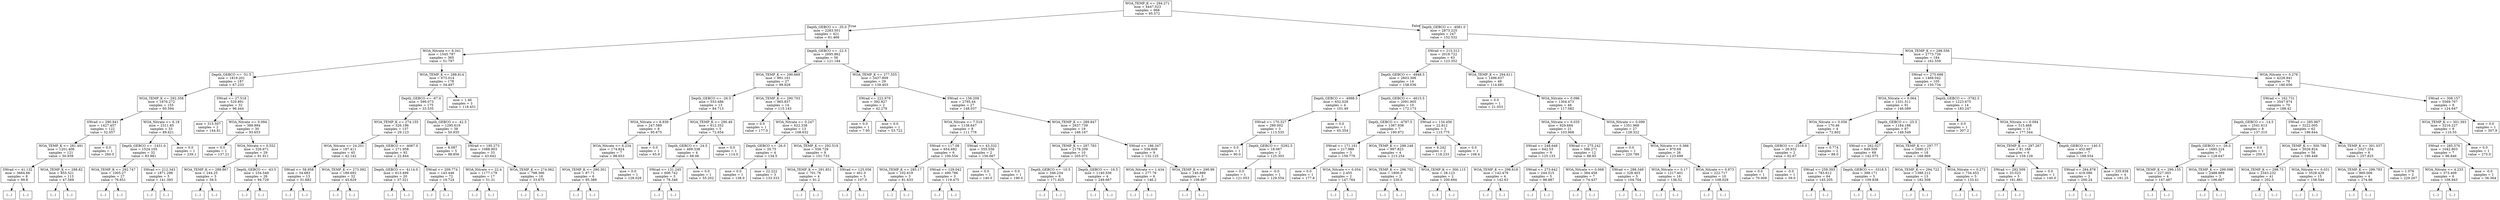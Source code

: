digraph Tree {
node [shape=box] ;
0 [label="WOA_TEMP_K <= 294.271\nmse = 4447.023\nsamples = 668\nvalue = 95.572"] ;
1 [label="Depth_GEBCO <= -35.0\nmse = 2283.501\nsamples = 421\nvalue = 61.466"] ;
0 -> 1 [labeldistance=2.5, labelangle=45, headlabel="True"] ;
2 [label="WOA_Nitrate <= 8.341\nmse = 1545.787\nsamples = 365\nvalue = 51.797"] ;
1 -> 2 ;
3 [label="Depth_GEBCO <= -51.5\nmse = 1819.201\nsamples = 187\nvalue = 67.233"] ;
2 -> 3 ;
4 [label="WOA_TEMP_K <= 292.358\nmse = 1876.272\nsamples = 155\nvalue = 60.594"] ;
3 -> 4 ;
5 [label="SWrad <= 290.941\nmse = 1427.457\nsamples = 122\nvalue = 52.057"] ;
4 -> 5 ;
6 [label="WOA_TEMP_K <= 281.491\nmse = 1201.406\nsamples = 121\nvalue = 50.939"] ;
5 -> 6 ;
7 [label="SWrad <= 41.132\nmse = 3664.66\nsamples = 8\nvalue = 99.8"] ;
6 -> 7 ;
8 [label="(...)"] ;
7 -> 8 ;
19 [label="(...)"] ;
7 -> 19 ;
22 [label="WOA_TEMP_K <= 288.82\nmse = 855.521\nsamples = 113\nvalue = 47.569"] ;
6 -> 22 ;
23 [label="(...)"] ;
22 -> 23 ;
126 [label="(...)"] ;
22 -> 126 ;
211 [label="mse = 0.0\nsamples = 1\nvalue = 260.0"] ;
5 -> 211 ;
212 [label="WOA_Nitrate <= 6.18\nmse = 2311.85\nsamples = 33\nvalue = 89.621"] ;
4 -> 212 ;
213 [label="Depth_GEBCO <= -1431.0\nmse = 1524.105\nsamples = 32\nvalue = 83.981"] ;
212 -> 213 ;
214 [label="WOA_TEMP_K <= 292.747\nmse = 1005.27\nsamples = 27\nvalue = 76.651"] ;
213 -> 214 ;
215 [label="(...)"] ;
214 -> 215 ;
222 [label="(...)"] ;
214 -> 222 ;
259 [label="SWrad <= 212.343\nmse = 1871.298\nsamples = 5\nvalue = 141.393"] ;
213 -> 259 ;
260 [label="(...)"] ;
259 -> 260 ;
265 [label="(...)"] ;
259 -> 265 ;
268 [label="mse = 0.0\nsamples = 1\nvalue = 239.1"] ;
212 -> 268 ;
269 [label="SWrad <= 27.518\nmse = 520.891\nsamples = 32\nvalue = 96.444"] ;
3 -> 269 ;
270 [label="mse = 315.507\nsamples = 2\nvalue = 144.81"] ;
269 -> 270 ;
271 [label="WOA_Nitrate <= 0.094\nmse = 389.994\nsamples = 30\nvalue = 93.653"] ;
269 -> 271 ;
272 [label="mse = 0.0\nsamples = 1\nvalue = 137.21"] ;
271 -> 272 ;
273 [label="WOA_Nitrate <= 0.552\nmse = 326.671\nsamples = 29\nvalue = 91.911"] ;
271 -> 273 ;
274 [label="WOA_TEMP_K <= 289.867\nmse = 244.25\nsamples = 3\nvalue = 59.5"] ;
273 -> 274 ;
275 [label="(...)"] ;
274 -> 275 ;
276 [label="(...)"] ;
274 -> 276 ;
279 [label="Depth_GEBCO <= -43.5\nmse = 234.549\nsamples = 26\nvalue = 94.729"] ;
273 -> 279 ;
280 [label="(...)"] ;
279 -> 280 ;
305 [label="(...)"] ;
279 -> 305 ;
318 [label="WOA_TEMP_K <= 288.814\nmse = 673.014\nsamples = 178\nvalue = 34.497"] ;
2 -> 318 ;
319 [label="Depth_GEBCO <= -67.0\nmse = 599.073\nsamples = 175\nvalue = 33.535"] ;
318 -> 319 ;
320 [label="WOA_TEMP_K <= 274.155\nmse = 326.196\nsamples = 137\nvalue = 29.123"] ;
319 -> 320 ;
321 [label="WOA_Nitrate <= 24.201\nmse = 187.411\nsamples = 45\nvalue = 42.142"] ;
320 -> 321 ;
322 [label="SWrad <= 58.958\nmse = 34.683\nsamples = 13\nvalue = 31.682"] ;
321 -> 322 ;
323 [label="(...)"] ;
322 -> 323 ;
330 [label="(...)"] ;
322 -> 330 ;
347 [label="WOA_TEMP_K <= 273.092\nmse = 189.692\nsamples = 32\nvalue = 45.629"] ;
321 -> 347 ;
348 [label="(...)"] ;
347 -> 348 ;
371 [label="(...)"] ;
347 -> 371 ;
400 [label="Depth_GEBCO <= -4067.0\nmse = 271.958\nsamples = 92\nvalue = 22.844"] ;
320 -> 400 ;
401 [label="Depth_GEBCO <= -4114.0\nmse = 613.499\nsamples = 20\nvalue = 37.321"] ;
400 -> 401 ;
402 [label="(...)"] ;
401 -> 402 ;
437 [label="(...)"] ;
401 -> 437 ;
440 [label="SWrad <= 209.774\nmse = 143.446\nsamples = 72\nvalue = 19.724"] ;
400 -> 440 ;
441 [label="(...)"] ;
440 -> 441 ;
518 [label="(...)"] ;
440 -> 518 ;
541 [label="Depth_GEBCO <= -42.5\nmse = 1295.619\nsamples = 38\nvalue = 50.935"] ;
319 -> 541 ;
542 [label="mse = 8.087\nsamples = 5\nvalue = 98.856"] ;
541 -> 542 ;
543 [label="SWrad <= 195.273\nmse = 1088.903\nsamples = 33\nvalue = 43.642"] ;
541 -> 543 ;
544 [label="WOA_Nitrate <= 22.4\nmse = 1177.179\nsamples = 17\nvalue = 51.31"] ;
543 -> 544 ;
545 [label="(...)"] ;
544 -> 545 ;
554 [label="(...)"] ;
544 -> 554 ;
555 [label="WOA_TEMP_K <= 274.062\nmse = 798.366\nsamples = 16\nvalue = 33.675"] ;
543 -> 555 ;
556 [label="(...)"] ;
555 -> 556 ;
559 [label="(...)"] ;
555 -> 559 ;
560 [label="mse = 1.46\nsamples = 3\nvalue = 118.451"] ;
318 -> 560 ;
561 [label="Depth_GEBCO <= -22.5\nmse = 2695.862\nsamples = 56\nvalue = 121.184"] ;
1 -> 561 ;
562 [label="WOA_TEMP_K <= 290.669\nmse = 991.161\nsamples = 27\nvalue = 99.928"] ;
561 -> 562 ;
563 [label="Depth_GEBCO <= -26.5\nmse = 553.486\nsamples = 13\nvalue = 84.713"] ;
562 -> 563 ;
564 [label="WOA_Nitrate <= 6.939\nmse = 247.589\nsamples = 8\nvalue = 95.675"] ;
563 -> 564 ;
565 [label="WOA_Nitrate <= 6.234\nmse = 174.824\nsamples = 7\nvalue = 98.653"] ;
564 -> 565 ;
566 [label="WOA_TEMP_K <= 290.301\nmse = 87.71\nsamples = 6\nvalue = 95.389"] ;
565 -> 566 ;
567 [label="(...)"] ;
566 -> 567 ;
576 [label="(...)"] ;
566 -> 576 ;
577 [label="mse = 0.0\nsamples = 1\nvalue = 128.029"] ;
565 -> 577 ;
578 [label="mse = 0.0\nsamples = 1\nvalue = 65.9"] ;
564 -> 578 ;
579 [label="WOA_TEMP_K <= 290.49\nmse = 612.352\nsamples = 5\nvalue = 72.654"] ;
563 -> 579 ;
580 [label="Depth_GEBCO <= -24.5\nmse = 469.338\nsamples = 4\nvalue = 68.06"] ;
579 -> 580 ;
581 [label="SWrad <= 131.245\nmse = 606.742\nsamples = 3\nvalue = 78.346"] ;
580 -> 581 ;
582 [label="(...)"] ;
581 -> 582 ;
583 [label="(...)"] ;
581 -> 583 ;
586 [label="mse = 0.0\nsamples = 1\nvalue = 55.202"] ;
580 -> 586 ;
587 [label="mse = 0.0\nsamples = 1\nvalue = 114.0"] ;
579 -> 587 ;
588 [label="WOA_TEMP_K <= 290.703\nmse = 965.837\nsamples = 14\nvalue = 115.143"] ;
562 -> 588 ;
589 [label="mse = 0.0\nsamples = 1\nvalue = 177.0"] ;
588 -> 589 ;
590 [label="WOA_Nitrate <= 0.247\nmse = 622.338\nsamples = 13\nvalue = 108.632"] ;
588 -> 590 ;
591 [label="Depth_GEBCO <= -26.0\nmse = 20.75\nsamples = 4\nvalue = 134.5"] ;
590 -> 591 ;
592 [label="mse = 0.0\nsamples = 1\nvalue = 138.0"] ;
591 -> 592 ;
593 [label="mse = 22.222\nsamples = 3\nvalue = 133.333"] ;
591 -> 593 ;
594 [label="WOA_TEMP_K <= 292.519\nmse = 556.729\nsamples = 9\nvalue = 101.733"] ;
590 -> 594 ;
595 [label="WOA_TEMP_K <= 291.851\nmse = 701.76\nsamples = 4\nvalue = 91.2"] ;
594 -> 595 ;
596 [label="(...)"] ;
595 -> 596 ;
597 [label="(...)"] ;
595 -> 597 ;
598 [label="SWrad <= 125.056\nmse = 401.0\nsamples = 5\nvalue = 107.0"] ;
594 -> 598 ;
599 [label="(...)"] ;
598 -> 599 ;
600 [label="(...)"] ;
598 -> 600 ;
601 [label="WOA_TEMP_K <= 277.555\nmse = 3437.809\nsamples = 29\nvalue = 139.403"] ;
561 -> 601 ;
602 [label="SWrad <= 222.979\nmse = 392.827\nsamples = 2\nvalue = 42.279"] ;
601 -> 602 ;
603 [label="mse = 0.0\nsamples = 1\nvalue = 7.95"] ;
602 -> 603 ;
604 [label="mse = 0.0\nsamples = 1\nvalue = 53.722"] ;
602 -> 604 ;
605 [label="SWrad <= 156.209\nmse = 2795.44\nsamples = 27\nvalue = 148.037"] ;
601 -> 605 ;
606 [label="WOA_Nitrate <= 7.518\nmse = 1138.647\nsamples = 8\nvalue = 111.776"] ;
605 -> 606 ;
607 [label="SWrad <= 117.08\nmse = 654.692\nsamples = 6\nvalue = 100.554"] ;
606 -> 607 ;
608 [label="WOA_TEMP_K <= 285.17\nmse = 102.619\nsamples = 3\nvalue = 81.633"] ;
607 -> 608 ;
609 [label="(...)"] ;
608 -> 609 ;
612 [label="(...)"] ;
608 -> 612 ;
613 [label="SWrad <= 129.042\nmse = 490.786\nsamples = 3\nvalue = 119.475"] ;
607 -> 613 ;
614 [label="(...)"] ;
613 -> 614 ;
615 [label="(...)"] ;
613 -> 615 ;
618 [label="SWrad <= 43.332\nmse = 555.556\nsamples = 2\nvalue = 156.667"] ;
606 -> 618 ;
619 [label="mse = 0.0\nsamples = 1\nvalue = 140.0"] ;
618 -> 619 ;
620 [label="mse = 0.0\nsamples = 1\nvalue = 190.0"] ;
618 -> 620 ;
621 [label="WOA_TEMP_K <= 289.847\nmse = 2637.739\nsamples = 19\nvalue = 166.167"] ;
605 -> 621 ;
622 [label="WOA_TEMP_K <= 287.783\nmse = 2178.209\nsamples = 10\nvalue = 205.071"] ;
621 -> 622 ;
623 [label="Depth_GEBCO <= -10.5\nmse = 346.234\nsamples = 6\nvalue = 171.625"] ;
622 -> 623 ;
624 [label="(...)"] ;
623 -> 624 ;
627 [label="(...)"] ;
623 -> 627 ;
632 [label="Depth_GEBCO <= -16.5\nmse = 1140.556\nsamples = 4\nvalue = 249.667"] ;
622 -> 632 ;
633 [label="(...)"] ;
632 -> 633 ;
634 [label="(...)"] ;
632 -> 634 ;
639 [label="SWrad <= 186.347\nmse = 556.609\nsamples = 9\nvalue = 132.125"] ;
621 -> 639 ;
640 [label="WOA_Nitrate <= 1.434\nmse = 277.76\nsamples = 6\nvalue = 146.2"] ;
639 -> 640 ;
641 [label="(...)"] ;
640 -> 641 ;
642 [label="(...)"] ;
640 -> 642 ;
651 [label="WOA_TEMP_K <= 290.99\nmse = 140.889\nsamples = 3\nvalue = 108.667"] ;
639 -> 651 ;
652 [label="(...)"] ;
651 -> 652 ;
653 [label="(...)"] ;
651 -> 653 ;
656 [label="Depth_GEBCO <= -4081.0\nmse = 2873.225\nsamples = 247\nvalue = 152.532"] ;
0 -> 656 [labeldistance=2.5, labelangle=-45, headlabel="False"] ;
657 [label="SWrad <= 215.312\nmse = 2018.722\nsamples = 63\nvalue = 123.352"] ;
656 -> 657 ;
658 [label="Depth_GEBCO <= -4948.5\nmse = 2603.306\nsamples = 14\nvalue = 158.036"] ;
657 -> 658 ;
659 [label="Depth_GEBCO <= -4998.5\nmse = 652.028\nsamples = 4\nvalue = 101.49"] ;
658 -> 659 ;
660 [label="SWrad <= 170.327\nmse = 289.002\nsamples = 3\nvalue = 113.535"] ;
659 -> 660 ;
661 [label="mse = 0.0\nsamples = 1\nvalue = 90.0"] ;
660 -> 661 ;
662 [label="Depth_GEBCO <= -5292.5\nmse = 18.067\nsamples = 2\nvalue = 125.303"] ;
660 -> 662 ;
663 [label="mse = 0.0\nsamples = 1\nvalue = 121.053"] ;
662 -> 663 ;
664 [label="mse = -0.0\nsamples = 1\nvalue = 129.554"] ;
662 -> 664 ;
665 [label="mse = 0.0\nsamples = 1\nvalue = 65.354"] ;
659 -> 665 ;
666 [label="Depth_GEBCO <= -4615.5\nmse = 2091.905\nsamples = 10\nvalue = 172.173"] ;
658 -> 666 ;
667 [label="Depth_GEBCO <= -4787.5\nmse = 1367.938\nsamples = 7\nvalue = 190.972"] ;
666 -> 667 ;
668 [label="SWrad <= 171.161\nmse = 217.989\nsamples = 3\nvalue = 159.779"] ;
667 -> 668 ;
669 [label="mse = 0.0\nsamples = 1\nvalue = 177.8"] ;
668 -> 669 ;
670 [label="WOA_Nitrate <= 0.054\nmse = 2.455\nsamples = 2\nvalue = 147.764"] ;
668 -> 670 ;
671 [label="(...)"] ;
670 -> 671 ;
672 [label="(...)"] ;
670 -> 672 ;
673 [label="WOA_TEMP_K <= 298.248\nmse = 997.823\nsamples = 4\nvalue = 213.254"] ;
667 -> 673 ;
674 [label="WOA_TEMP_K <= 296.702\nmse = 1800.0\nsamples = 2\nvalue = 230.0"] ;
673 -> 674 ;
675 [label="(...)"] ;
674 -> 675 ;
676 [label="(...)"] ;
674 -> 676 ;
677 [label="WOA_TEMP_K <= 300.115\nmse = 28.123\nsamples = 2\nvalue = 200.694"] ;
673 -> 677 ;
678 [label="(...)"] ;
677 -> 678 ;
679 [label="(...)"] ;
677 -> 679 ;
680 [label="SWrad <= 134.456\nmse = 22.812\nsamples = 3\nvalue = 115.775"] ;
666 -> 680 ;
681 [label="mse = 6.242\nsamples = 2\nvalue = 118.233"] ;
680 -> 681 ;
682 [label="mse = 0.0\nsamples = 1\nvalue = 108.4"] ;
680 -> 682 ;
683 [label="WOA_TEMP_K <= 294.611\nmse = 1496.637\nsamples = 49\nvalue = 114.681"] ;
657 -> 683 ;
684 [label="mse = 0.0\nsamples = 1\nvalue = 21.053"] ;
683 -> 684 ;
685 [label="WOA_Nitrate <= 0.096\nmse = 1304.473\nsamples = 48\nvalue = 117.082"] ;
683 -> 685 ;
686 [label="WOA_Nitrate <= 0.035\nmse = 929.684\nsamples = 21\nvalue = 103.968"] ;
685 -> 686 ;
687 [label="SWrad <= 248.648\nmse = 642.53\nsamples = 9\nvalue = 125.133"] ;
686 -> 687 ;
688 [label="WOA_TEMP_K <= 298.618\nmse = 142.479\nsamples = 4\nvalue = 142.63"] ;
687 -> 688 ;
689 [label="(...)"] ;
688 -> 689 ;
690 [label="(...)"] ;
688 -> 690 ;
695 [label="SWrad <= 273.642\nmse = 244.515\nsamples = 5\nvalue = 98.887"] ;
687 -> 695 ;
696 [label="(...)"] ;
695 -> 696 ;
699 [label="(...)"] ;
695 -> 699 ;
704 [label="SWrad <= 275.242\nmse = 586.271\nsamples = 12\nvalue = 88.85"] ;
686 -> 704 ;
705 [label="WOA_Nitrate <= 0.068\nmse = 384.458\nsamples = 7\nvalue = 74.437"] ;
704 -> 705 ;
706 [label="(...)"] ;
705 -> 706 ;
713 [label="(...)"] ;
705 -> 713 ;
716 [label="SWrad <= 288.349\nmse = 328.403\nsamples = 5\nvalue = 104.704"] ;
704 -> 716 ;
717 [label="(...)"] ;
716 -> 717 ;
722 [label="(...)"] ;
716 -> 722 ;
725 [label="WOA_Nitrate <= 0.099\nmse = 1351.968\nsamples = 27\nvalue = 128.322"] ;
685 -> 725 ;
726 [label="mse = 0.0\nsamples = 1\nvalue = 220.789"] ;
725 -> 726 ;
727 [label="WOA_Nitrate <= 0.366\nmse = 970.69\nsamples = 26\nvalue = 123.699"] ;
725 -> 727 ;
728 [label="WOA_Nitrate <= 0.17\nmse = 1217.401\nsamples = 16\nvalue = 136.52"] ;
727 -> 728 ;
729 [label="(...)"] ;
728 -> 729 ;
742 [label="(...)"] ;
728 -> 742 ;
757 [label="WOA_Nitrate <= 0.973\nmse = 222.717\nsamples = 10\nvalue = 108.029"] ;
727 -> 757 ;
758 [label="(...)"] ;
757 -> 758 ;
765 [label="(...)"] ;
757 -> 765 ;
776 [label="WOA_TEMP_K <= 298.556\nmse = 2773.726\nsamples = 184\nvalue = 162.559"] ;
656 -> 776 ;
777 [label="SWrad <= 275.698\nmse = 1469.042\nsamples = 105\nvalue = 150.734"] ;
776 -> 777 ;
778 [label="WOA_Nitrate <= 0.064\nmse = 1331.511\nsamples = 91\nvalue = 146.089"] ;
777 -> 778 ;
779 [label="WOA_Nitrate <= 0.056\nmse = 170.46\nsamples = 4\nvalue = 72.802"] ;
778 -> 779 ;
780 [label="Depth_GEBCO <= -2516.0\nmse = 26.932\nsamples = 2\nvalue = 62.67"] ;
779 -> 780 ;
781 [label="mse = 0.0\nsamples = 1\nvalue = 70.009"] ;
780 -> 781 ;
782 [label="mse = -0.0\nsamples = 1\nvalue = 59.0"] ;
780 -> 782 ;
783 [label="mse = 0.774\nsamples = 2\nvalue = 88.0"] ;
779 -> 783 ;
784 [label="Depth_GEBCO <= -25.5\nmse = 1184.186\nsamples = 87\nvalue = 148.549"] ;
778 -> 784 ;
785 [label="SWrad <= 262.027\nmse = 849.509\nsamples = 69\nvalue = 142.075"] ;
784 -> 785 ;
786 [label="SWrad <= 259.393\nmse = 783.612\nsamples = 64\nvalue = 145.205"] ;
785 -> 786 ;
787 [label="(...)"] ;
786 -> 787 ;
882 [label="(...)"] ;
786 -> 882 ;
883 [label="Depth_GEBCO <= -3318.5\nmse = 388.171\nsamples = 5\nvalue = 109.838"] ;
785 -> 883 ;
884 [label="(...)"] ;
883 -> 884 ;
891 [label="(...)"] ;
883 -> 891 ;
892 [label="WOA_TEMP_K <= 297.77\nmse = 1690.217\nsamples = 18\nvalue = 168.869"] ;
784 -> 892 ;
893 [label="WOA_TEMP_K <= 294.722\nmse = 1388.212\nsamples = 13\nvalue = 182.508"] ;
892 -> 893 ;
894 [label="(...)"] ;
893 -> 894 ;
895 [label="(...)"] ;
893 -> 895 ;
906 [label="WOA_Nitrate <= 0.272\nmse = 734.453\nsamples = 5\nvalue = 133.41"] ;
892 -> 906 ;
907 [label="(...)"] ;
906 -> 907 ;
912 [label="(...)"] ;
906 -> 912 ;
913 [label="Depth_GEBCO <= -3782.5\nmse = 1223.675\nsamples = 14\nvalue = 183.247"] ;
777 -> 913 ;
914 [label="mse = 0.0\nsamples = 1\nvalue = 307.2"] ;
913 -> 914 ;
915 [label="WOA_Nitrate <= 0.094\nmse = 515.468\nsamples = 13\nvalue = 177.344"] ;
913 -> 915 ;
916 [label="WOA_TEMP_K <= 297.267\nmse = 81.168\nsamples = 6\nvalue = 159.129"] ;
915 -> 916 ;
917 [label="SWrad <= 282.509\nmse = 33.023\nsamples = 5\nvalue = 161.861"] ;
916 -> 917 ;
918 [label="(...)"] ;
917 -> 918 ;
919 [label="(...)"] ;
917 -> 919 ;
924 [label="mse = 0.0\nsamples = 1\nvalue = 140.0"] ;
916 -> 924 ;
925 [label="Depth_GEBCO <= -140.5\nmse = 452.887\nsamples = 7\nvalue = 188.554"] ;
915 -> 925 ;
926 [label="SWrad <= 284.878\nmse = 418.086\nsamples = 3\nvalue = 200.24"] ;
925 -> 926 ;
927 [label="(...)"] ;
926 -> 927 ;
928 [label="(...)"] ;
926 -> 928 ;
929 [label="mse = 335.938\nsamples = 4\nvalue = 181.25"] ;
925 -> 929 ;
930 [label="WOA_Nitrate <= 0.276\nmse = 4228.941\nsamples = 79\nvalue = 180.656"] ;
776 -> 930 ;
931 [label="SWrad <= 162.731\nmse = 3547.974\nsamples = 70\nvalue = 188.42"] ;
930 -> 931 ;
932 [label="Depth_GEBCO <= -14.5\nmse = 2541.613\nsamples = 8\nvalue = 137.315"] ;
931 -> 932 ;
933 [label="Depth_GEBCO <= -26.0\nmse = 1685.224\nsamples = 7\nvalue = 128.647"] ;
932 -> 933 ;
934 [label="WOA_TEMP_K <= 299.135\nmse = 227.303\nsamples = 4\nvalue = 147.487"] ;
933 -> 934 ;
935 [label="(...)"] ;
934 -> 935 ;
940 [label="(...)"] ;
934 -> 940 ;
941 [label="WOA_TEMP_K <= 299.098\nmse = 2488.889\nsamples = 3\nvalue = 106.667"] ;
933 -> 941 ;
942 [label="(...)"] ;
941 -> 942 ;
943 [label="(...)"] ;
941 -> 943 ;
944 [label="mse = 0.0\nsamples = 1\nvalue = 250.0"] ;
932 -> 944 ;
945 [label="SWrad <= 285.967\nmse = 3222.005\nsamples = 62\nvalue = 196.644"] ;
931 -> 945 ;
946 [label="WOA_TEMP_K <= 300.788\nmse = 3026.824\nsamples = 56\nvalue = 190.448"] ;
945 -> 946 ;
947 [label="WOA_TEMP_K <= 298.73\nmse = 2343.232\nsamples = 41\nvalue = 202.0"] ;
946 -> 947 ;
948 [label="(...)"] ;
947 -> 948 ;
957 [label="(...)"] ;
947 -> 957 ;
984 [label="WOA_Nitrate <= 0.031\nmse = 3528.429\nsamples = 15\nvalue = 158.544"] ;
946 -> 984 ;
985 [label="(...)"] ;
984 -> 985 ;
990 [label="(...)"] ;
984 -> 990 ;
1011 [label="WOA_TEMP_K <= 301.037\nmse = 1027.254\nsamples = 6\nvalue = 257.825"] ;
945 -> 1011 ;
1012 [label="WOA_TEMP_K <= 299.783\nmse = 860.006\nsamples = 4\nvalue = 274.96"] ;
1011 -> 1012 ;
1013 [label="(...)"] ;
1012 -> 1013 ;
1016 [label="(...)"] ;
1012 -> 1016 ;
1017 [label="mse = 1.076\nsamples = 2\nvalue = 229.267"] ;
1011 -> 1017 ;
1018 [label="SWrad <= 308.157\nmse = 5569.707\nsamples = 9\nvalue = 124.647"] ;
930 -> 1018 ;
1019 [label="WOA_TEMP_K <= 301.393\nmse = 3216.227\nsamples = 8\nvalue = 110.55"] ;
1018 -> 1019 ;
1020 [label="SWrad <= 285.576\nmse = 1042.803\nsamples = 7\nvalue = 96.846"] ;
1019 -> 1020 ;
1021 [label="WOA_Nitrate <= 4.233\nmse = 373.409\nsamples = 6\nvalue = 108.943"] ;
1020 -> 1021 ;
1022 [label="(...)"] ;
1021 -> 1022 ;
1031 [label="(...)"] ;
1021 -> 1031 ;
1032 [label="mse = -0.0\nsamples = 1\nvalue = 36.364"] ;
1020 -> 1032 ;
1033 [label="mse = 0.0\nsamples = 1\nvalue = 275.0"] ;
1019 -> 1033 ;
1034 [label="mse = 0.0\nsamples = 1\nvalue = 307.9"] ;
1018 -> 1034 ;
}
